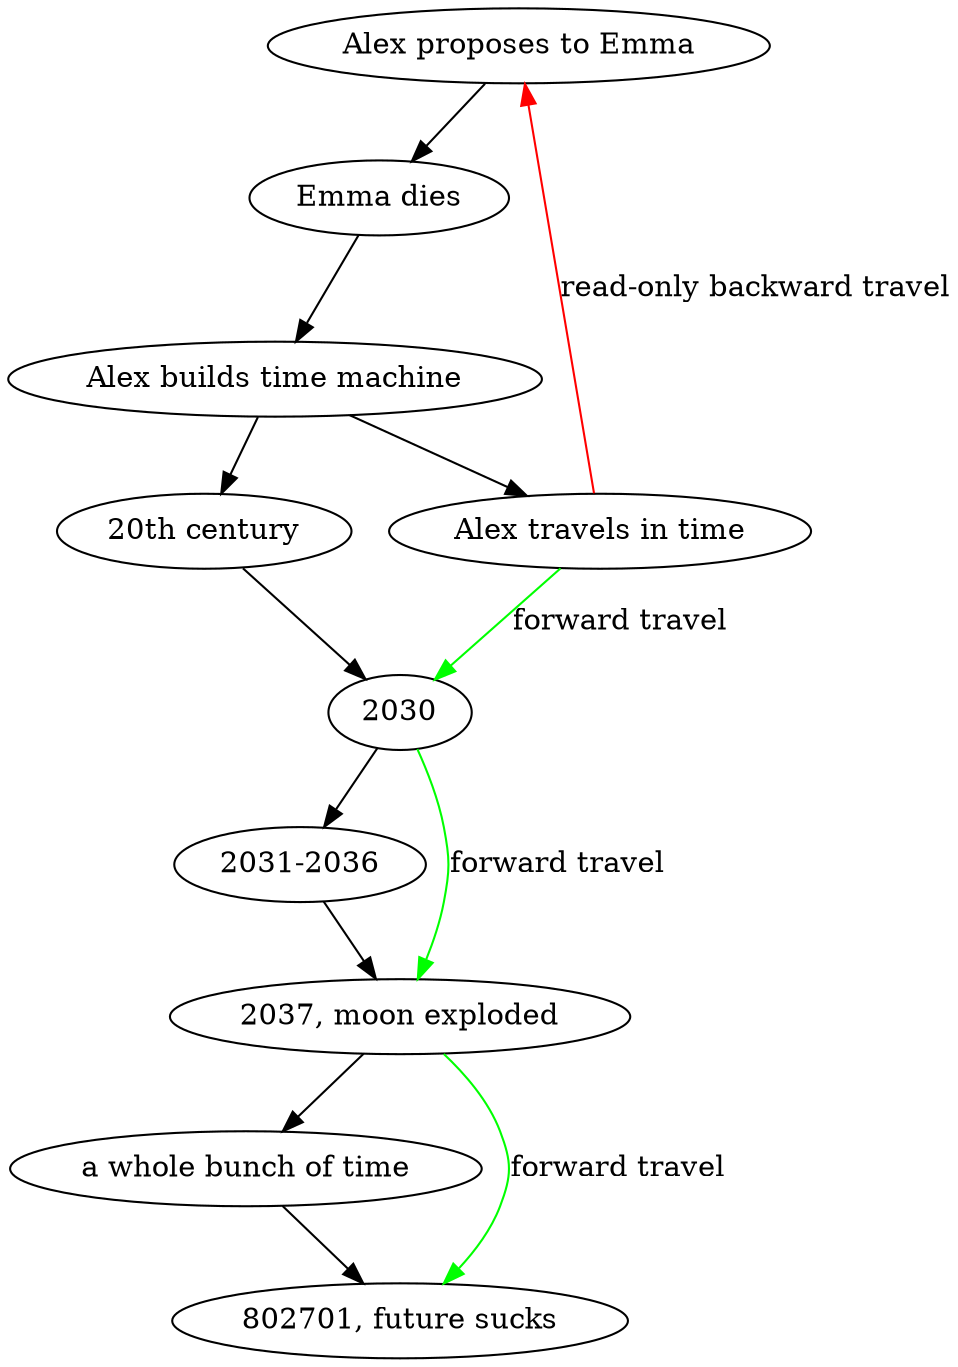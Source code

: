 digraph {
  "Alex proposes to Emma" -> "Emma dies" -> "Alex builds time machine" -> "Alex travels in time";
  "Alex travels in time" -> "Alex proposes to Emma" [color=red,label="read-only backward travel"];
  "Alex travels in time" -> "2030" [color=green,label="forward travel"];
  "Alex builds time machine" -> "20th century" -> "2030";
  "2030" -> "2031-2036" -> "2037, moon exploded";
  "2030" -> "2037, moon exploded"[color=green,label="forward travel"];
  "2037, moon exploded" -> "a whole bunch of time" -> "802701, future sucks";
  "2037, moon exploded" -> "802701, future sucks" [color=green,label="forward travel"];
}